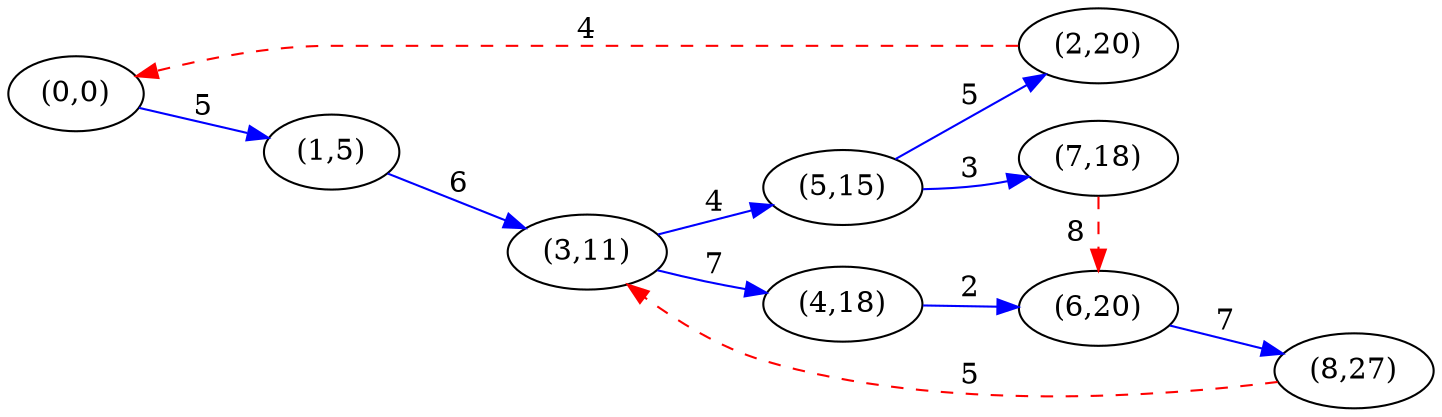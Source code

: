 digraph G {
ranksep = "equally";
rankdir = LR;
{rank = same; "(0,0)"; };
{rank = same; "(1,5)"; };
{rank = same; "(3,11)"; };
{rank = same; "(4,18)"; "(5,15)"; };
{rank = same; "(6,20)"; "(7,18)"; "(2,20)"; };
{rank = same; "(8,27)"; };
{rank = same; };
"(0,0)"->"(1,5)"[label="5" color = "blue"];
"(1,5)"->"(3,11)"[label="6" color = "blue"];
"(3,11)"->"(4,18)"[label="7" color = "blue"];
"(3,11)"->"(5,15)"[label="4" color = "blue"];
"(4,18)"->"(6,20)"[label="2" color = "blue"];
"(5,15)"->"(7,18)"[label="3" color = "blue"];
"(5,15)"->"(2,20)"[label="5" color = "blue"];
"(6,20)"->"(8,27)"[label="7" color = "blue"];
"(7,18)"->"(6,20)"[label="8" color = "red" style = "dashed" ];
"(2,20)"->"(0,0)"[label="4" color = "red" style = "dashed" ];
"(8,27)"->"(3,11)"[label="5" color = "red" style = "dashed" ];
}
